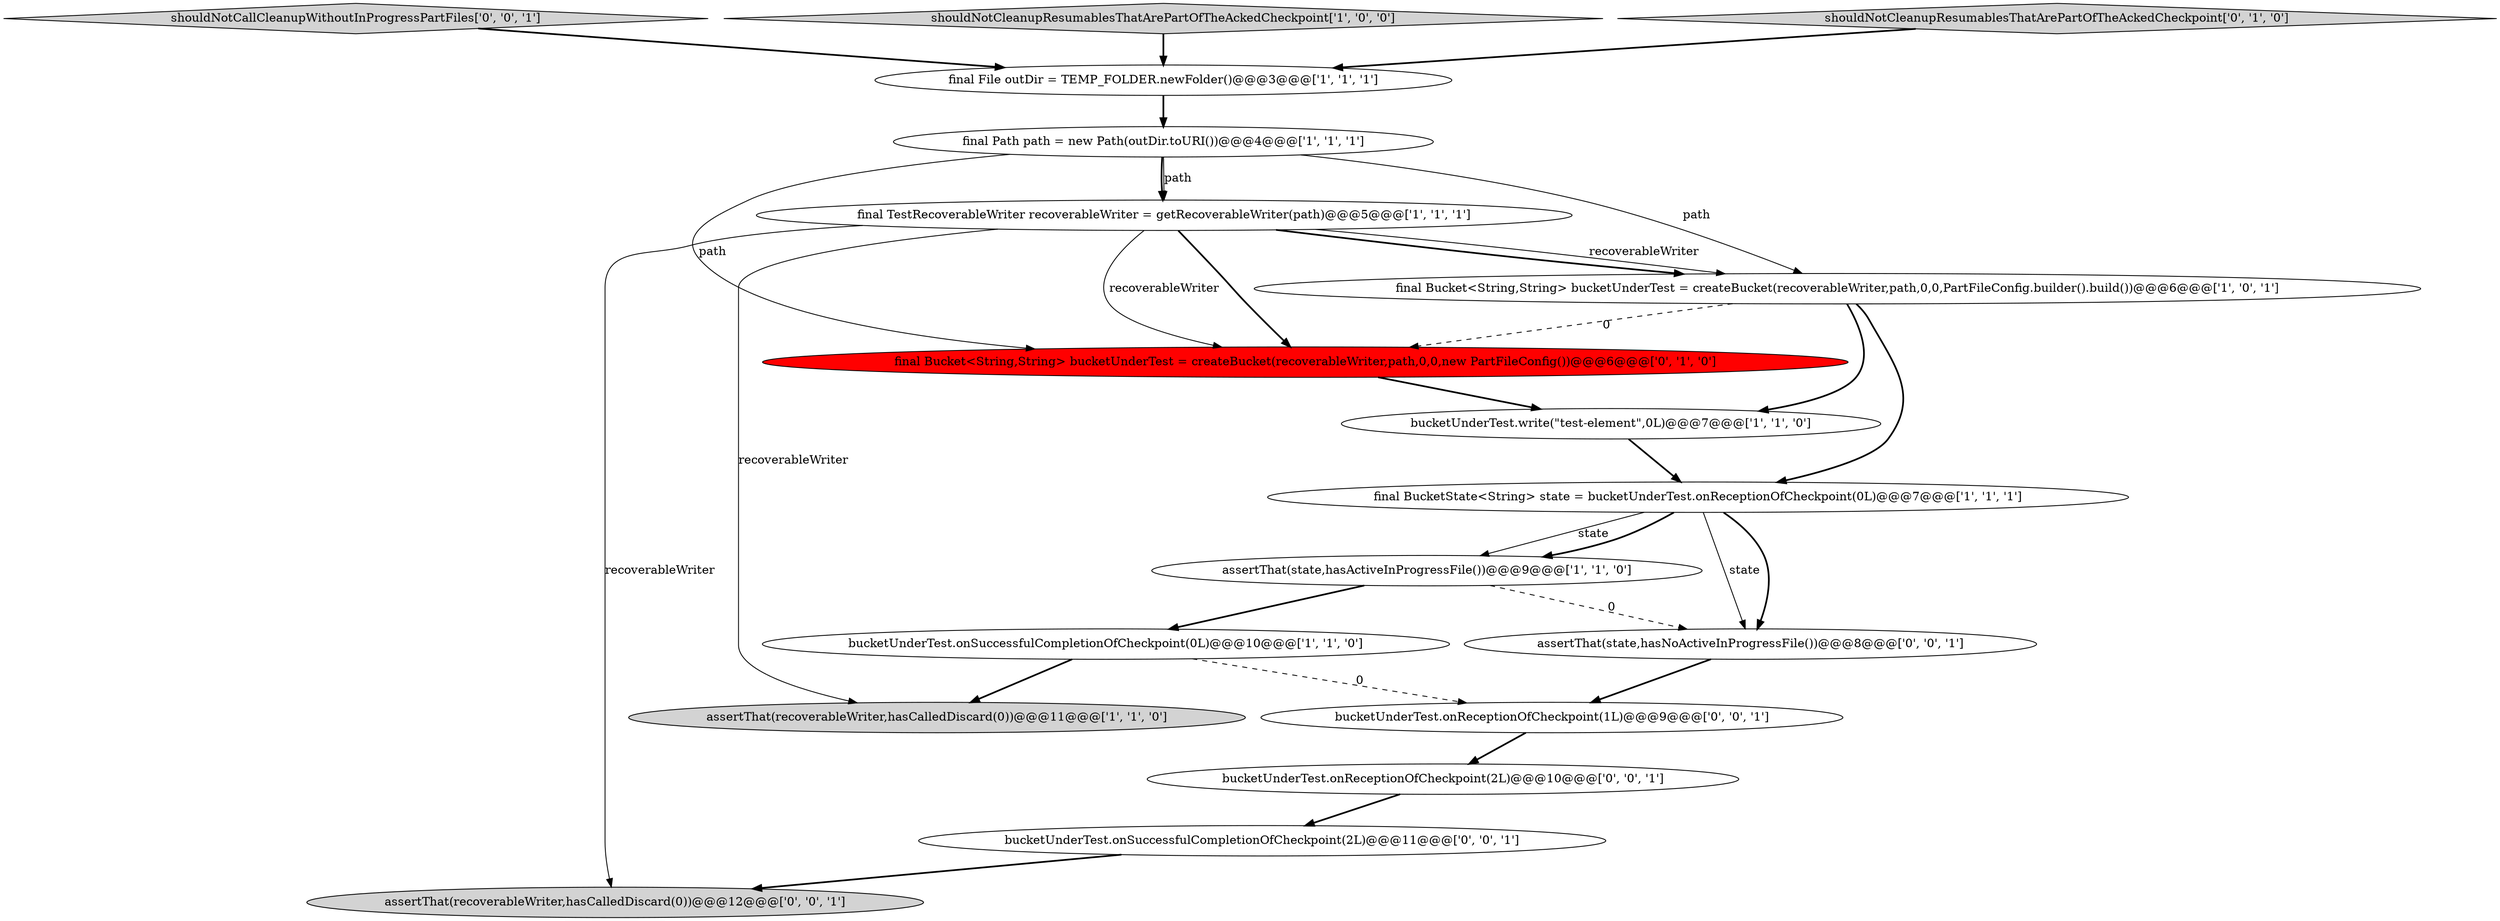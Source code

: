 digraph {
12 [style = filled, label = "bucketUnderTest.onSuccessfulCompletionOfCheckpoint(2L)@@@11@@@['0', '0', '1']", fillcolor = white, shape = ellipse image = "AAA0AAABBB3BBB"];
0 [style = filled, label = "assertThat(state,hasActiveInProgressFile())@@@9@@@['1', '1', '0']", fillcolor = white, shape = ellipse image = "AAA0AAABBB1BBB"];
14 [style = filled, label = "shouldNotCallCleanupWithoutInProgressPartFiles['0', '0', '1']", fillcolor = lightgray, shape = diamond image = "AAA0AAABBB3BBB"];
13 [style = filled, label = "assertThat(recoverableWriter,hasCalledDiscard(0))@@@12@@@['0', '0', '1']", fillcolor = lightgray, shape = ellipse image = "AAA0AAABBB3BBB"];
5 [style = filled, label = "bucketUnderTest.onSuccessfulCompletionOfCheckpoint(0L)@@@10@@@['1', '1', '0']", fillcolor = white, shape = ellipse image = "AAA0AAABBB1BBB"];
2 [style = filled, label = "final Bucket<String,String> bucketUnderTest = createBucket(recoverableWriter,path,0,0,PartFileConfig.builder().build())@@@6@@@['1', '0', '1']", fillcolor = white, shape = ellipse image = "AAA0AAABBB1BBB"];
7 [style = filled, label = "final File outDir = TEMP_FOLDER.newFolder()@@@3@@@['1', '1', '1']", fillcolor = white, shape = ellipse image = "AAA0AAABBB1BBB"];
6 [style = filled, label = "final Path path = new Path(outDir.toURI())@@@4@@@['1', '1', '1']", fillcolor = white, shape = ellipse image = "AAA0AAABBB1BBB"];
17 [style = filled, label = "bucketUnderTest.onReceptionOfCheckpoint(2L)@@@10@@@['0', '0', '1']", fillcolor = white, shape = ellipse image = "AAA0AAABBB3BBB"];
4 [style = filled, label = "final BucketState<String> state = bucketUnderTest.onReceptionOfCheckpoint(0L)@@@7@@@['1', '1', '1']", fillcolor = white, shape = ellipse image = "AAA0AAABBB1BBB"];
11 [style = filled, label = "final Bucket<String,String> bucketUnderTest = createBucket(recoverableWriter,path,0,0,new PartFileConfig())@@@6@@@['0', '1', '0']", fillcolor = red, shape = ellipse image = "AAA1AAABBB2BBB"];
9 [style = filled, label = "bucketUnderTest.write(\"test-element\",0L)@@@7@@@['1', '1', '0']", fillcolor = white, shape = ellipse image = "AAA0AAABBB1BBB"];
1 [style = filled, label = "assertThat(recoverableWriter,hasCalledDiscard(0))@@@11@@@['1', '1', '0']", fillcolor = lightgray, shape = ellipse image = "AAA0AAABBB1BBB"];
15 [style = filled, label = "bucketUnderTest.onReceptionOfCheckpoint(1L)@@@9@@@['0', '0', '1']", fillcolor = white, shape = ellipse image = "AAA0AAABBB3BBB"];
3 [style = filled, label = "shouldNotCleanupResumablesThatArePartOfTheAckedCheckpoint['1', '0', '0']", fillcolor = lightgray, shape = diamond image = "AAA0AAABBB1BBB"];
8 [style = filled, label = "final TestRecoverableWriter recoverableWriter = getRecoverableWriter(path)@@@5@@@['1', '1', '1']", fillcolor = white, shape = ellipse image = "AAA0AAABBB1BBB"];
10 [style = filled, label = "shouldNotCleanupResumablesThatArePartOfTheAckedCheckpoint['0', '1', '0']", fillcolor = lightgray, shape = diamond image = "AAA0AAABBB2BBB"];
16 [style = filled, label = "assertThat(state,hasNoActiveInProgressFile())@@@8@@@['0', '0', '1']", fillcolor = white, shape = ellipse image = "AAA0AAABBB3BBB"];
6->8 [style = solid, label="path"];
16->15 [style = bold, label=""];
8->11 [style = solid, label="recoverableWriter"];
8->13 [style = solid, label="recoverableWriter"];
9->4 [style = bold, label=""];
4->0 [style = solid, label="state"];
0->16 [style = dashed, label="0"];
2->9 [style = bold, label=""];
11->9 [style = bold, label=""];
2->4 [style = bold, label=""];
10->7 [style = bold, label=""];
8->1 [style = solid, label="recoverableWriter"];
4->0 [style = bold, label=""];
14->7 [style = bold, label=""];
6->11 [style = solid, label="path"];
12->13 [style = bold, label=""];
5->1 [style = bold, label=""];
15->17 [style = bold, label=""];
4->16 [style = solid, label="state"];
17->12 [style = bold, label=""];
8->2 [style = bold, label=""];
3->7 [style = bold, label=""];
7->6 [style = bold, label=""];
6->8 [style = bold, label=""];
2->11 [style = dashed, label="0"];
8->2 [style = solid, label="recoverableWriter"];
6->2 [style = solid, label="path"];
5->15 [style = dashed, label="0"];
8->11 [style = bold, label=""];
4->16 [style = bold, label=""];
0->5 [style = bold, label=""];
}
